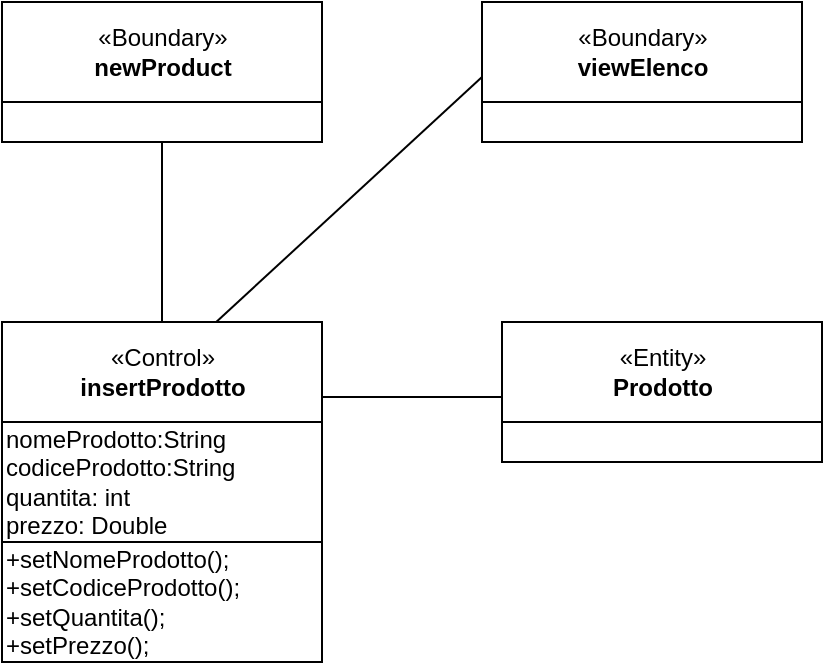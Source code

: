 <mxfile version="13.9.7" type="device"><diagram id="tnalVOl4ubFaXKsuvFTU" name="Page-1"><mxGraphModel dx="700" dy="447" grid="1" gridSize="10" guides="1" tooltips="1" connect="1" arrows="1" fold="1" page="1" pageScale="1" pageWidth="827" pageHeight="1169" math="0" shadow="0"><root><mxCell id="0"/><mxCell id="1" parent="0"/><mxCell id="W3oL7o_fEz-Kf1vGeQ4T-26" value="«Boundary»&lt;br&gt;&lt;b&gt;newProduct&lt;/b&gt;" style="html=1;" parent="1" vertex="1"><mxGeometry x="40" y="80" width="160" height="50" as="geometry"/></mxCell><mxCell id="W3oL7o_fEz-Kf1vGeQ4T-28" value="«Control»&lt;br&gt;&lt;b&gt;insertProdotto&lt;/b&gt;" style="html=1;" parent="1" vertex="1"><mxGeometry x="40" y="240" width="160" height="50" as="geometry"/></mxCell><mxCell id="W3oL7o_fEz-Kf1vGeQ4T-29" value="" style="endArrow=none;html=1;exitX=0.5;exitY=0;exitDx=0;exitDy=0;" parent="1" source="W3oL7o_fEz-Kf1vGeQ4T-28" target="W3oL7o_fEz-Kf1vGeQ4T-31" edge="1"><mxGeometry width="50" height="50" relative="1" as="geometry"><mxPoint x="340" y="290" as="sourcePoint"/><mxPoint x="130" y="220" as="targetPoint"/></mxGeometry></mxCell><mxCell id="W3oL7o_fEz-Kf1vGeQ4T-31" value="" style="rounded=0;whiteSpace=wrap;html=1;align=left;" parent="1" vertex="1"><mxGeometry x="40" y="130" width="160" height="20" as="geometry"/></mxCell><mxCell id="W3oL7o_fEz-Kf1vGeQ4T-32" value="+setNomeProdotto();&lt;br&gt;+setCodiceProdotto();&lt;br&gt;+setQuantita();&lt;br&gt;+setPrezzo();" style="rounded=0;whiteSpace=wrap;html=1;align=left;" parent="1" vertex="1"><mxGeometry x="40" y="350" width="160" height="60" as="geometry"/></mxCell><mxCell id="W3oL7o_fEz-Kf1vGeQ4T-33" value="«Entity»&lt;br&gt;&lt;b&gt;Prodotto&lt;/b&gt;" style="html=1;" parent="1" vertex="1"><mxGeometry x="290" y="240" width="160" height="50" as="geometry"/></mxCell><mxCell id="W3oL7o_fEz-Kf1vGeQ4T-36" value="" style="endArrow=none;html=1;entryX=0;entryY=0.75;entryDx=0;entryDy=0;" parent="1" source="W3oL7o_fEz-Kf1vGeQ4T-28" target="W3oL7o_fEz-Kf1vGeQ4T-39" edge="1"><mxGeometry width="50" height="50" relative="1" as="geometry"><mxPoint x="340" y="270" as="sourcePoint"/><mxPoint x="270" y="265" as="targetPoint"/></mxGeometry></mxCell><mxCell id="W3oL7o_fEz-Kf1vGeQ4T-37" value="" style="endArrow=none;html=1;exitX=1;exitY=0.75;exitDx=0;exitDy=0;entryX=0;entryY=0.75;entryDx=0;entryDy=0;" parent="1" source="W3oL7o_fEz-Kf1vGeQ4T-28" target="W3oL7o_fEz-Kf1vGeQ4T-33" edge="1"><mxGeometry width="50" height="50" relative="1" as="geometry"><mxPoint x="440" y="277.5" as="sourcePoint"/><mxPoint x="390" y="220" as="targetPoint"/></mxGeometry></mxCell><mxCell id="W3oL7o_fEz-Kf1vGeQ4T-38" value="nomeProdotto:String&lt;br&gt;codiceProdotto:String&lt;br&gt;quantita: int&lt;br&gt;prezzo: Double" style="html=1;align=left;" parent="1" vertex="1"><mxGeometry x="40" y="290" width="160" height="60" as="geometry"/></mxCell><mxCell id="W3oL7o_fEz-Kf1vGeQ4T-39" value="«Boundary»&lt;br&gt;&lt;b&gt;viewElenco&lt;/b&gt;" style="html=1;" parent="1" vertex="1"><mxGeometry x="280" y="80" width="160" height="50" as="geometry"/></mxCell><mxCell id="W3oL7o_fEz-Kf1vGeQ4T-41" value="" style="html=1;" parent="1" vertex="1"><mxGeometry x="280" y="130" width="160" height="20" as="geometry"/></mxCell><mxCell id="Kc7Ma6Lz4q0PeY_TRE0h-1" value="" style="html=1;" vertex="1" parent="1"><mxGeometry x="290" y="290" width="160" height="20" as="geometry"/></mxCell></root></mxGraphModel></diagram></mxfile>